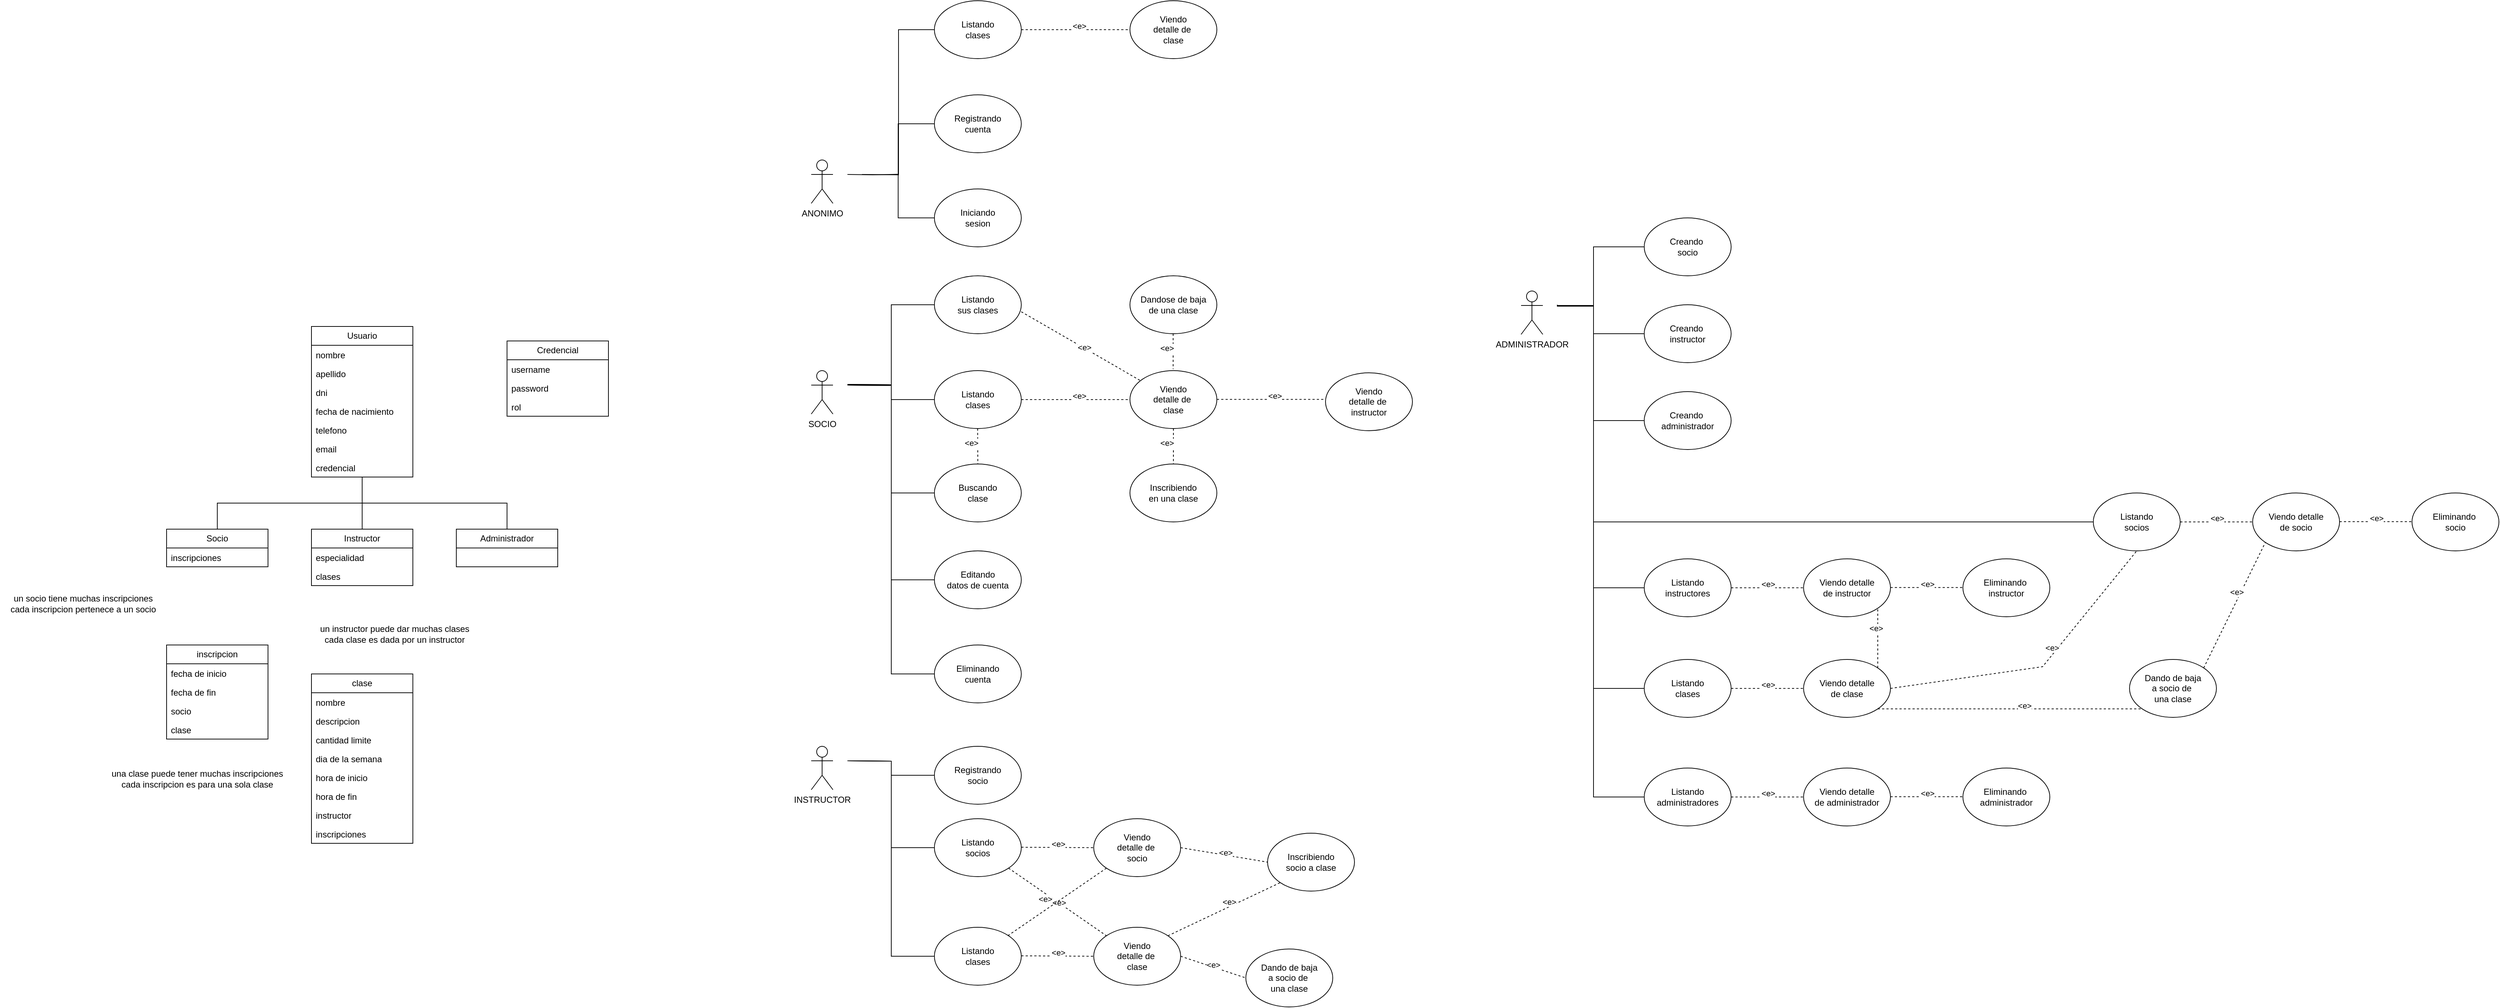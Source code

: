 <mxfile version="26.2.2">
  <diagram name="Página-1" id="AsFeyqHClAEZPl0sTSIK">
    <mxGraphModel dx="2996" dy="2329" grid="1" gridSize="10" guides="1" tooltips="1" connect="1" arrows="1" fold="1" page="0" pageScale="1" pageWidth="827" pageHeight="1169" math="0" shadow="0">
      <root>
        <mxCell id="0" />
        <mxCell id="1" parent="0" />
        <mxCell id="Iq8AYZwvZzEjAWdlB7eO-6" style="edgeStyle=orthogonalEdgeStyle;rounded=0;orthogonalLoop=1;jettySize=auto;html=1;exitX=0.5;exitY=0;exitDx=0;exitDy=0;endArrow=none;startFill=0;" parent="1" source="0TJl0i_t7W_3QKv92mK8-1" target="0TJl0i_t7W_3QKv92mK8-47" edge="1">
          <mxGeometry relative="1" as="geometry" />
        </mxCell>
        <mxCell id="0TJl0i_t7W_3QKv92mK8-1" value="Socio" style="swimlane;fontStyle=0;childLayout=stackLayout;horizontal=1;startSize=26;fillColor=none;horizontalStack=0;resizeParent=1;resizeParentMax=0;resizeLast=0;collapsible=1;marginBottom=0;whiteSpace=wrap;html=1;" parent="1" vertex="1">
          <mxGeometry y="200" width="140" height="52" as="geometry" />
        </mxCell>
        <mxCell id="0TJl0i_t7W_3QKv92mK8-12" value="inscripciones" style="text;strokeColor=none;fillColor=none;align=left;verticalAlign=top;spacingLeft=4;spacingRight=4;overflow=hidden;rotatable=0;points=[[0,0.5],[1,0.5]];portConstraint=eastwest;whiteSpace=wrap;html=1;" parent="0TJl0i_t7W_3QKv92mK8-1" vertex="1">
          <mxGeometry y="26" width="140" height="26" as="geometry" />
        </mxCell>
        <mxCell id="0TJl0i_t7W_3QKv92mK8-13" value="Instructor" style="swimlane;fontStyle=0;childLayout=stackLayout;horizontal=1;startSize=26;fillColor=none;horizontalStack=0;resizeParent=1;resizeParentMax=0;resizeLast=0;collapsible=1;marginBottom=0;whiteSpace=wrap;html=1;" parent="1" vertex="1">
          <mxGeometry x="200" y="200" width="140" height="78" as="geometry" />
        </mxCell>
        <mxCell id="0TJl0i_t7W_3QKv92mK8-20" value="especialidad" style="text;strokeColor=none;fillColor=none;align=left;verticalAlign=top;spacingLeft=4;spacingRight=4;overflow=hidden;rotatable=0;points=[[0,0.5],[1,0.5]];portConstraint=eastwest;whiteSpace=wrap;html=1;" parent="0TJl0i_t7W_3QKv92mK8-13" vertex="1">
          <mxGeometry y="26" width="140" height="26" as="geometry" />
        </mxCell>
        <mxCell id="0TJl0i_t7W_3QKv92mK8-19" value="clases" style="text;strokeColor=none;fillColor=none;align=left;verticalAlign=top;spacingLeft=4;spacingRight=4;overflow=hidden;rotatable=0;points=[[0,0.5],[1,0.5]];portConstraint=eastwest;whiteSpace=wrap;html=1;" parent="0TJl0i_t7W_3QKv92mK8-13" vertex="1">
          <mxGeometry y="52" width="140" height="26" as="geometry" />
        </mxCell>
        <mxCell id="Iq8AYZwvZzEjAWdlB7eO-8" style="edgeStyle=orthogonalEdgeStyle;rounded=0;orthogonalLoop=1;jettySize=auto;html=1;exitX=0.5;exitY=0;exitDx=0;exitDy=0;entryX=0.5;entryY=1;entryDx=0;entryDy=0;endArrow=none;startFill=0;" parent="1" source="0TJl0i_t7W_3QKv92mK8-21" target="0TJl0i_t7W_3QKv92mK8-47" edge="1">
          <mxGeometry relative="1" as="geometry">
            <mxPoint x="270" y="140" as="targetPoint" />
          </mxGeometry>
        </mxCell>
        <mxCell id="0TJl0i_t7W_3QKv92mK8-21" value="Administrador" style="swimlane;fontStyle=0;childLayout=stackLayout;horizontal=1;startSize=26;fillColor=none;horizontalStack=0;resizeParent=1;resizeParentMax=0;resizeLast=0;collapsible=1;marginBottom=0;whiteSpace=wrap;html=1;" parent="1" vertex="1">
          <mxGeometry x="400" y="200" width="140" height="52" as="geometry" />
        </mxCell>
        <mxCell id="0TJl0i_t7W_3QKv92mK8-36" value="Credencial" style="swimlane;fontStyle=0;childLayout=stackLayout;horizontal=1;startSize=26;fillColor=none;horizontalStack=0;resizeParent=1;resizeParentMax=0;resizeLast=0;collapsible=1;marginBottom=0;whiteSpace=wrap;html=1;" parent="1" vertex="1">
          <mxGeometry x="470" y="-60" width="140" height="104" as="geometry" />
        </mxCell>
        <mxCell id="0TJl0i_t7W_3QKv92mK8-37" value="username" style="text;strokeColor=none;fillColor=none;align=left;verticalAlign=top;spacingLeft=4;spacingRight=4;overflow=hidden;rotatable=0;points=[[0,0.5],[1,0.5]];portConstraint=eastwest;whiteSpace=wrap;html=1;" parent="0TJl0i_t7W_3QKv92mK8-36" vertex="1">
          <mxGeometry y="26" width="140" height="26" as="geometry" />
        </mxCell>
        <mxCell id="0TJl0i_t7W_3QKv92mK8-38" value="password" style="text;strokeColor=none;fillColor=none;align=left;verticalAlign=top;spacingLeft=4;spacingRight=4;overflow=hidden;rotatable=0;points=[[0,0.5],[1,0.5]];portConstraint=eastwest;whiteSpace=wrap;html=1;" parent="0TJl0i_t7W_3QKv92mK8-36" vertex="1">
          <mxGeometry y="52" width="140" height="26" as="geometry" />
        </mxCell>
        <mxCell id="0TJl0i_t7W_3QKv92mK8-39" value="rol" style="text;strokeColor=none;fillColor=none;align=left;verticalAlign=top;spacingLeft=4;spacingRight=4;overflow=hidden;rotatable=0;points=[[0,0.5],[1,0.5]];portConstraint=eastwest;whiteSpace=wrap;html=1;" parent="0TJl0i_t7W_3QKv92mK8-36" vertex="1">
          <mxGeometry y="78" width="140" height="26" as="geometry" />
        </mxCell>
        <mxCell id="0TJl0i_t7W_3QKv92mK8-47" value="Usuario" style="swimlane;fontStyle=0;childLayout=stackLayout;horizontal=1;startSize=26;fillColor=none;horizontalStack=0;resizeParent=1;resizeParentMax=0;resizeLast=0;collapsible=1;marginBottom=0;whiteSpace=wrap;html=1;" parent="1" vertex="1">
          <mxGeometry x="200" y="-80" width="140" height="208" as="geometry" />
        </mxCell>
        <mxCell id="0TJl0i_t7W_3QKv92mK8-48" value="nombre" style="text;strokeColor=none;fillColor=none;align=left;verticalAlign=top;spacingLeft=4;spacingRight=4;overflow=hidden;rotatable=0;points=[[0,0.5],[1,0.5]];portConstraint=eastwest;whiteSpace=wrap;html=1;" parent="0TJl0i_t7W_3QKv92mK8-47" vertex="1">
          <mxGeometry y="26" width="140" height="26" as="geometry" />
        </mxCell>
        <mxCell id="0TJl0i_t7W_3QKv92mK8-49" value="apellido" style="text;strokeColor=none;fillColor=none;align=left;verticalAlign=top;spacingLeft=4;spacingRight=4;overflow=hidden;rotatable=0;points=[[0,0.5],[1,0.5]];portConstraint=eastwest;whiteSpace=wrap;html=1;" parent="0TJl0i_t7W_3QKv92mK8-47" vertex="1">
          <mxGeometry y="52" width="140" height="26" as="geometry" />
        </mxCell>
        <mxCell id="0TJl0i_t7W_3QKv92mK8-50" value="dni" style="text;strokeColor=none;fillColor=none;align=left;verticalAlign=top;spacingLeft=4;spacingRight=4;overflow=hidden;rotatable=0;points=[[0,0.5],[1,0.5]];portConstraint=eastwest;whiteSpace=wrap;html=1;" parent="0TJl0i_t7W_3QKv92mK8-47" vertex="1">
          <mxGeometry y="78" width="140" height="26" as="geometry" />
        </mxCell>
        <mxCell id="Iq8AYZwvZzEjAWdlB7eO-1" value="fecha de nacimiento" style="text;strokeColor=none;fillColor=none;align=left;verticalAlign=top;spacingLeft=4;spacingRight=4;overflow=hidden;rotatable=0;points=[[0,0.5],[1,0.5]];portConstraint=eastwest;whiteSpace=wrap;html=1;" parent="0TJl0i_t7W_3QKv92mK8-47" vertex="1">
          <mxGeometry y="104" width="140" height="26" as="geometry" />
        </mxCell>
        <mxCell id="Iq8AYZwvZzEjAWdlB7eO-2" value="telefono" style="text;strokeColor=none;fillColor=none;align=left;verticalAlign=top;spacingLeft=4;spacingRight=4;overflow=hidden;rotatable=0;points=[[0,0.5],[1,0.5]];portConstraint=eastwest;whiteSpace=wrap;html=1;" parent="0TJl0i_t7W_3QKv92mK8-47" vertex="1">
          <mxGeometry y="130" width="140" height="26" as="geometry" />
        </mxCell>
        <mxCell id="Iq8AYZwvZzEjAWdlB7eO-3" value="email" style="text;strokeColor=none;fillColor=none;align=left;verticalAlign=top;spacingLeft=4;spacingRight=4;overflow=hidden;rotatable=0;points=[[0,0.5],[1,0.5]];portConstraint=eastwest;whiteSpace=wrap;html=1;" parent="0TJl0i_t7W_3QKv92mK8-47" vertex="1">
          <mxGeometry y="156" width="140" height="26" as="geometry" />
        </mxCell>
        <mxCell id="Iq8AYZwvZzEjAWdlB7eO-4" value="credencial" style="text;strokeColor=none;fillColor=none;align=left;verticalAlign=top;spacingLeft=4;spacingRight=4;overflow=hidden;rotatable=0;points=[[0,0.5],[1,0.5]];portConstraint=eastwest;whiteSpace=wrap;html=1;" parent="0TJl0i_t7W_3QKv92mK8-47" vertex="1">
          <mxGeometry y="182" width="140" height="26" as="geometry" />
        </mxCell>
        <mxCell id="0TJl0i_t7W_3QKv92mK8-51" value="clase" style="swimlane;fontStyle=0;childLayout=stackLayout;horizontal=1;startSize=26;fillColor=none;horizontalStack=0;resizeParent=1;resizeParentMax=0;resizeLast=0;collapsible=1;marginBottom=0;whiteSpace=wrap;html=1;" parent="1" vertex="1">
          <mxGeometry x="200" y="400" width="140" height="234" as="geometry" />
        </mxCell>
        <mxCell id="0TJl0i_t7W_3QKv92mK8-52" value="nombre" style="text;strokeColor=none;fillColor=none;align=left;verticalAlign=top;spacingLeft=4;spacingRight=4;overflow=hidden;rotatable=0;points=[[0,0.5],[1,0.5]];portConstraint=eastwest;whiteSpace=wrap;html=1;" parent="0TJl0i_t7W_3QKv92mK8-51" vertex="1">
          <mxGeometry y="26" width="140" height="26" as="geometry" />
        </mxCell>
        <mxCell id="0TJl0i_t7W_3QKv92mK8-53" value="descripcion" style="text;strokeColor=none;fillColor=none;align=left;verticalAlign=top;spacingLeft=4;spacingRight=4;overflow=hidden;rotatable=0;points=[[0,0.5],[1,0.5]];portConstraint=eastwest;whiteSpace=wrap;html=1;" parent="0TJl0i_t7W_3QKv92mK8-51" vertex="1">
          <mxGeometry y="52" width="140" height="26" as="geometry" />
        </mxCell>
        <mxCell id="Iq8AYZwvZzEjAWdlB7eO-13" value="cantidad limite" style="text;strokeColor=none;fillColor=none;align=left;verticalAlign=top;spacingLeft=4;spacingRight=4;overflow=hidden;rotatable=0;points=[[0,0.5],[1,0.5]];portConstraint=eastwest;whiteSpace=wrap;html=1;" parent="0TJl0i_t7W_3QKv92mK8-51" vertex="1">
          <mxGeometry y="78" width="140" height="26" as="geometry" />
        </mxCell>
        <mxCell id="0TJl0i_t7W_3QKv92mK8-54" value="dia de la semana" style="text;strokeColor=none;fillColor=none;align=left;verticalAlign=top;spacingLeft=4;spacingRight=4;overflow=hidden;rotatable=0;points=[[0,0.5],[1,0.5]];portConstraint=eastwest;whiteSpace=wrap;html=1;" parent="0TJl0i_t7W_3QKv92mK8-51" vertex="1">
          <mxGeometry y="104" width="140" height="26" as="geometry" />
        </mxCell>
        <mxCell id="0TJl0i_t7W_3QKv92mK8-59" value="hora de inicio" style="text;strokeColor=none;fillColor=none;align=left;verticalAlign=top;spacingLeft=4;spacingRight=4;overflow=hidden;rotatable=0;points=[[0,0.5],[1,0.5]];portConstraint=eastwest;whiteSpace=wrap;html=1;" parent="0TJl0i_t7W_3QKv92mK8-51" vertex="1">
          <mxGeometry y="130" width="140" height="26" as="geometry" />
        </mxCell>
        <mxCell id="0TJl0i_t7W_3QKv92mK8-60" value="hora de fin" style="text;strokeColor=none;fillColor=none;align=left;verticalAlign=top;spacingLeft=4;spacingRight=4;overflow=hidden;rotatable=0;points=[[0,0.5],[1,0.5]];portConstraint=eastwest;whiteSpace=wrap;html=1;" parent="0TJl0i_t7W_3QKv92mK8-51" vertex="1">
          <mxGeometry y="156" width="140" height="26" as="geometry" />
        </mxCell>
        <mxCell id="0TJl0i_t7W_3QKv92mK8-61" value="instructor" style="text;strokeColor=none;fillColor=none;align=left;verticalAlign=top;spacingLeft=4;spacingRight=4;overflow=hidden;rotatable=0;points=[[0,0.5],[1,0.5]];portConstraint=eastwest;whiteSpace=wrap;html=1;" parent="0TJl0i_t7W_3QKv92mK8-51" vertex="1">
          <mxGeometry y="182" width="140" height="26" as="geometry" />
        </mxCell>
        <mxCell id="0TJl0i_t7W_3QKv92mK8-62" value="inscripciones" style="text;strokeColor=none;fillColor=none;align=left;verticalAlign=top;spacingLeft=4;spacingRight=4;overflow=hidden;rotatable=0;points=[[0,0.5],[1,0.5]];portConstraint=eastwest;whiteSpace=wrap;html=1;" parent="0TJl0i_t7W_3QKv92mK8-51" vertex="1">
          <mxGeometry y="208" width="140" height="26" as="geometry" />
        </mxCell>
        <mxCell id="0TJl0i_t7W_3QKv92mK8-55" value="inscripcion" style="swimlane;fontStyle=0;childLayout=stackLayout;horizontal=1;startSize=26;fillColor=none;horizontalStack=0;resizeParent=1;resizeParentMax=0;resizeLast=0;collapsible=1;marginBottom=0;whiteSpace=wrap;html=1;" parent="1" vertex="1">
          <mxGeometry y="360" width="140" height="130" as="geometry" />
        </mxCell>
        <mxCell id="0TJl0i_t7W_3QKv92mK8-56" value="fecha de inicio" style="text;strokeColor=none;fillColor=none;align=left;verticalAlign=top;spacingLeft=4;spacingRight=4;overflow=hidden;rotatable=0;points=[[0,0.5],[1,0.5]];portConstraint=eastwest;whiteSpace=wrap;html=1;" parent="0TJl0i_t7W_3QKv92mK8-55" vertex="1">
          <mxGeometry y="26" width="140" height="26" as="geometry" />
        </mxCell>
        <mxCell id="0TJl0i_t7W_3QKv92mK8-63" value="fecha de fin" style="text;strokeColor=none;fillColor=none;align=left;verticalAlign=top;spacingLeft=4;spacingRight=4;overflow=hidden;rotatable=0;points=[[0,0.5],[1,0.5]];portConstraint=eastwest;whiteSpace=wrap;html=1;" parent="0TJl0i_t7W_3QKv92mK8-55" vertex="1">
          <mxGeometry y="52" width="140" height="26" as="geometry" />
        </mxCell>
        <mxCell id="0TJl0i_t7W_3QKv92mK8-57" value="socio" style="text;strokeColor=none;fillColor=none;align=left;verticalAlign=top;spacingLeft=4;spacingRight=4;overflow=hidden;rotatable=0;points=[[0,0.5],[1,0.5]];portConstraint=eastwest;whiteSpace=wrap;html=1;" parent="0TJl0i_t7W_3QKv92mK8-55" vertex="1">
          <mxGeometry y="78" width="140" height="26" as="geometry" />
        </mxCell>
        <mxCell id="0TJl0i_t7W_3QKv92mK8-58" value="clase" style="text;strokeColor=none;fillColor=none;align=left;verticalAlign=top;spacingLeft=4;spacingRight=4;overflow=hidden;rotatable=0;points=[[0,0.5],[1,0.5]];portConstraint=eastwest;whiteSpace=wrap;html=1;" parent="0TJl0i_t7W_3QKv92mK8-55" vertex="1">
          <mxGeometry y="104" width="140" height="26" as="geometry" />
        </mxCell>
        <mxCell id="0TJl0i_t7W_3QKv92mK8-65" value="una clase puede tener muchas inscripciones&lt;div&gt;cada inscripcion es para una sola clase&lt;/div&gt;" style="text;html=1;align=center;verticalAlign=middle;whiteSpace=wrap;rounded=0;perimeterSpacing=0;" parent="1" vertex="1">
          <mxGeometry x="-80" y="520" width="245" height="50" as="geometry" />
        </mxCell>
        <mxCell id="0TJl0i_t7W_3QKv92mK8-66" value="un socio tiene muchas inscripciones&lt;div&gt;cada inscripcion pertenece a un socio&lt;/div&gt;" style="text;html=1;align=center;verticalAlign=middle;whiteSpace=wrap;rounded=0;" parent="1" vertex="1">
          <mxGeometry x="-230" y="278" width="230" height="50" as="geometry" />
        </mxCell>
        <mxCell id="0TJl0i_t7W_3QKv92mK8-67" value="un instructor puede dar muchas clases&lt;div&gt;cada clase es dada por un instructor&lt;/div&gt;" style="text;html=1;align=center;verticalAlign=middle;whiteSpace=wrap;rounded=0;" parent="1" vertex="1">
          <mxGeometry x="200" y="320" width="230" height="50" as="geometry" />
        </mxCell>
        <mxCell id="Iq8AYZwvZzEjAWdlB7eO-7" style="edgeStyle=orthogonalEdgeStyle;rounded=0;orthogonalLoop=1;jettySize=auto;html=1;exitX=0.5;exitY=0;exitDx=0;exitDy=0;endArrow=none;startFill=0;" parent="1" source="0TJl0i_t7W_3QKv92mK8-13" edge="1">
          <mxGeometry relative="1" as="geometry">
            <mxPoint x="270" y="130" as="targetPoint" />
          </mxGeometry>
        </mxCell>
        <mxCell id="KOnt1ZvHI99cW2ofQKHx-16" style="edgeStyle=orthogonalEdgeStyle;rounded=0;orthogonalLoop=1;jettySize=auto;html=1;entryX=0;entryY=0.5;entryDx=0;entryDy=0;endArrow=none;startFill=0;" parent="1" target="KOnt1ZvHI99cW2ofQKHx-12" edge="1">
          <mxGeometry relative="1" as="geometry">
            <mxPoint x="940" as="sourcePoint" />
          </mxGeometry>
        </mxCell>
        <mxCell id="KOnt1ZvHI99cW2ofQKHx-23" style="edgeStyle=orthogonalEdgeStyle;rounded=0;orthogonalLoop=1;jettySize=auto;html=1;entryX=0;entryY=0.5;entryDx=0;entryDy=0;endArrow=none;startFill=0;" parent="1" target="KOnt1ZvHI99cW2ofQKHx-20" edge="1">
          <mxGeometry relative="1" as="geometry">
            <mxPoint x="940" y="1" as="sourcePoint" />
          </mxGeometry>
        </mxCell>
        <mxCell id="KOnt1ZvHI99cW2ofQKHx-35" style="edgeStyle=orthogonalEdgeStyle;rounded=0;orthogonalLoop=1;jettySize=auto;html=1;entryX=0;entryY=0.5;entryDx=0;entryDy=0;endArrow=none;startFill=0;" parent="1" target="KOnt1ZvHI99cW2ofQKHx-34" edge="1">
          <mxGeometry relative="1" as="geometry">
            <mxPoint x="940" as="sourcePoint" />
          </mxGeometry>
        </mxCell>
        <mxCell id="KOnt1ZvHI99cW2ofQKHx-42" style="edgeStyle=orthogonalEdgeStyle;rounded=0;orthogonalLoop=1;jettySize=auto;html=1;entryX=0;entryY=0.5;entryDx=0;entryDy=0;endArrow=none;startFill=0;" parent="1" target="KOnt1ZvHI99cW2ofQKHx-41" edge="1">
          <mxGeometry relative="1" as="geometry">
            <mxPoint x="940" y="1" as="sourcePoint" />
          </mxGeometry>
        </mxCell>
        <mxCell id="KOnt1ZvHI99cW2ofQKHx-44" style="edgeStyle=orthogonalEdgeStyle;rounded=0;orthogonalLoop=1;jettySize=auto;html=1;entryX=0;entryY=0.5;entryDx=0;entryDy=0;endArrow=none;startFill=0;" parent="1" target="KOnt1ZvHI99cW2ofQKHx-43" edge="1">
          <mxGeometry relative="1" as="geometry">
            <mxPoint x="940" y="1" as="sourcePoint" />
          </mxGeometry>
        </mxCell>
        <mxCell id="KOnt1ZvHI99cW2ofQKHx-1" value="SOCIO" style="shape=umlActor;verticalLabelPosition=bottom;verticalAlign=top;html=1;outlineConnect=0;" parent="1" vertex="1">
          <mxGeometry x="890" y="-19" width="30" height="60" as="geometry" />
        </mxCell>
        <mxCell id="KOnt1ZvHI99cW2ofQKHx-31" style="edgeStyle=orthogonalEdgeStyle;rounded=0;orthogonalLoop=1;jettySize=auto;html=1;entryX=0;entryY=0.5;entryDx=0;entryDy=0;endArrow=none;startFill=0;" parent="1" target="KOnt1ZvHI99cW2ofQKHx-30" edge="1">
          <mxGeometry relative="1" as="geometry">
            <mxPoint x="940" y="520" as="sourcePoint" />
          </mxGeometry>
        </mxCell>
        <mxCell id="KOnt1ZvHI99cW2ofQKHx-33" style="edgeStyle=orthogonalEdgeStyle;rounded=0;orthogonalLoop=1;jettySize=auto;html=1;entryX=0;entryY=0.5;entryDx=0;entryDy=0;endArrow=none;startFill=0;" parent="1" target="KOnt1ZvHI99cW2ofQKHx-32" edge="1">
          <mxGeometry relative="1" as="geometry">
            <mxPoint x="940" y="520" as="sourcePoint" />
          </mxGeometry>
        </mxCell>
        <mxCell id="KOnt1ZvHI99cW2ofQKHx-57" style="edgeStyle=orthogonalEdgeStyle;rounded=0;orthogonalLoop=1;jettySize=auto;html=1;entryX=0;entryY=0.5;entryDx=0;entryDy=0;endArrow=none;startFill=0;" parent="1" target="KOnt1ZvHI99cW2ofQKHx-50" edge="1">
          <mxGeometry relative="1" as="geometry">
            <mxPoint x="940" y="520" as="sourcePoint" />
          </mxGeometry>
        </mxCell>
        <mxCell id="KOnt1ZvHI99cW2ofQKHx-3" value="INSTRUCTOR" style="shape=umlActor;verticalLabelPosition=bottom;verticalAlign=top;html=1;outlineConnect=0;" parent="1" vertex="1">
          <mxGeometry x="890" y="500" width="30" height="60" as="geometry" />
        </mxCell>
        <mxCell id="KOnt1ZvHI99cW2ofQKHx-10" style="edgeStyle=orthogonalEdgeStyle;rounded=0;orthogonalLoop=1;jettySize=auto;html=1;exitX=0;exitY=0.5;exitDx=0;exitDy=0;entryX=0;entryY=0.5;entryDx=0;entryDy=0;endArrow=none;startFill=0;" parent="1" source="KOnt1ZvHI99cW2ofQKHx-8" target="KOnt1ZvHI99cW2ofQKHx-7" edge="1">
          <mxGeometry relative="1" as="geometry">
            <Array as="points">
              <mxPoint x="1010" y="-230" />
              <mxPoint x="1010" y="-360" />
            </Array>
          </mxGeometry>
        </mxCell>
        <mxCell id="KOnt1ZvHI99cW2ofQKHx-11" style="edgeStyle=orthogonalEdgeStyle;rounded=0;orthogonalLoop=1;jettySize=auto;html=1;endArrow=none;startFill=0;" parent="1" edge="1">
          <mxGeometry relative="1" as="geometry">
            <mxPoint x="1010" y="-290.235" as="targetPoint" />
            <mxPoint x="940" y="-290" as="sourcePoint" />
          </mxGeometry>
        </mxCell>
        <mxCell id="YvT668Nla5zmVlRXGzy5-5" style="edgeStyle=orthogonalEdgeStyle;rounded=0;orthogonalLoop=1;jettySize=auto;html=1;entryX=0;entryY=0.5;entryDx=0;entryDy=0;endArrow=none;startFill=0;" edge="1" parent="1" target="YvT668Nla5zmVlRXGzy5-1">
          <mxGeometry relative="1" as="geometry">
            <mxPoint x="960" y="-290" as="sourcePoint" />
          </mxGeometry>
        </mxCell>
        <mxCell id="KOnt1ZvHI99cW2ofQKHx-6" value="ANONIMO" style="shape=umlActor;verticalLabelPosition=bottom;verticalAlign=top;html=1;outlineConnect=0;" parent="1" vertex="1">
          <mxGeometry x="890" y="-310" width="30" height="60" as="geometry" />
        </mxCell>
        <mxCell id="KOnt1ZvHI99cW2ofQKHx-7" value="Registrando&lt;div&gt;cuenta&lt;/div&gt;" style="ellipse;whiteSpace=wrap;html=1;" parent="1" vertex="1">
          <mxGeometry x="1060" y="-400" width="120" height="80" as="geometry" />
        </mxCell>
        <mxCell id="KOnt1ZvHI99cW2ofQKHx-8" value="Iniciando&lt;div&gt;sesion&lt;/div&gt;" style="ellipse;whiteSpace=wrap;html=1;" parent="1" vertex="1">
          <mxGeometry x="1060" y="-270" width="120" height="80" as="geometry" />
        </mxCell>
        <mxCell id="KOnt1ZvHI99cW2ofQKHx-12" value="Listando&lt;br&gt;clases" style="ellipse;whiteSpace=wrap;html=1;" parent="1" vertex="1">
          <mxGeometry x="1060" y="-19" width="120" height="80" as="geometry" />
        </mxCell>
        <mxCell id="KOnt1ZvHI99cW2ofQKHx-13" value="Viendo&lt;br&gt;detalle de&amp;nbsp;&lt;div&gt;clase&lt;/div&gt;" style="ellipse;whiteSpace=wrap;html=1;align=center;" parent="1" vertex="1">
          <mxGeometry x="1330" y="-19" width="120" height="80" as="geometry" />
        </mxCell>
        <mxCell id="KOnt1ZvHI99cW2ofQKHx-14" value="" style="endArrow=none;dashed=1;html=1;rounded=0;exitX=1;exitY=0.5;exitDx=0;exitDy=0;entryX=0;entryY=0.5;entryDx=0;entryDy=0;" parent="1" source="KOnt1ZvHI99cW2ofQKHx-12" target="KOnt1ZvHI99cW2ofQKHx-13" edge="1">
          <mxGeometry width="50" height="50" relative="1" as="geometry">
            <mxPoint x="1230" y="90" as="sourcePoint" />
            <mxPoint x="1280" y="40" as="targetPoint" />
          </mxGeometry>
        </mxCell>
        <mxCell id="KOnt1ZvHI99cW2ofQKHx-15" value="&amp;lt;e&amp;gt;" style="edgeLabel;html=1;align=center;verticalAlign=middle;resizable=0;points=[];" parent="KOnt1ZvHI99cW2ofQKHx-14" vertex="1" connectable="0">
          <mxGeometry x="0.139" y="-3" relative="1" as="geometry">
            <mxPoint x="-6" y="-8" as="offset" />
          </mxGeometry>
        </mxCell>
        <mxCell id="KOnt1ZvHI99cW2ofQKHx-17" value="Viendo&lt;br&gt;detalle de&amp;nbsp;&lt;div&gt;instructor&lt;/div&gt;" style="ellipse;whiteSpace=wrap;html=1;align=center;" parent="1" vertex="1">
          <mxGeometry x="1600" y="-16" width="120" height="80" as="geometry" />
        </mxCell>
        <mxCell id="KOnt1ZvHI99cW2ofQKHx-18" value="" style="endArrow=none;dashed=1;html=1;rounded=0;exitX=1;exitY=0.5;exitDx=0;exitDy=0;entryX=0;entryY=0.5;entryDx=0;entryDy=0;" parent="1" edge="1">
          <mxGeometry width="50" height="50" relative="1" as="geometry">
            <mxPoint x="1450" y="20.71" as="sourcePoint" />
            <mxPoint x="1600" y="20.71" as="targetPoint" />
          </mxGeometry>
        </mxCell>
        <mxCell id="KOnt1ZvHI99cW2ofQKHx-19" value="&amp;lt;e&amp;gt;" style="edgeLabel;html=1;align=center;verticalAlign=middle;resizable=0;points=[];" parent="KOnt1ZvHI99cW2ofQKHx-18" vertex="1" connectable="0">
          <mxGeometry x="0.139" y="-3" relative="1" as="geometry">
            <mxPoint x="-6" y="-8" as="offset" />
          </mxGeometry>
        </mxCell>
        <mxCell id="KOnt1ZvHI99cW2ofQKHx-20" value="Buscando&lt;div&gt;clase&lt;/div&gt;" style="ellipse;whiteSpace=wrap;html=1;" parent="1" vertex="1">
          <mxGeometry x="1060" y="110" width="120" height="80" as="geometry" />
        </mxCell>
        <mxCell id="KOnt1ZvHI99cW2ofQKHx-24" value="Inscribiendo&lt;div&gt;en una clase&lt;/div&gt;" style="ellipse;whiteSpace=wrap;html=1;align=center;" parent="1" vertex="1">
          <mxGeometry x="1330" y="110" width="120" height="80" as="geometry" />
        </mxCell>
        <mxCell id="KOnt1ZvHI99cW2ofQKHx-26" value="" style="endArrow=none;dashed=1;html=1;rounded=0;exitX=0.5;exitY=1;exitDx=0;exitDy=0;entryX=0.5;entryY=0;entryDx=0;entryDy=0;" parent="1" source="KOnt1ZvHI99cW2ofQKHx-13" target="KOnt1ZvHI99cW2ofQKHx-24" edge="1">
          <mxGeometry width="50" height="50" relative="1" as="geometry">
            <mxPoint x="1420" y="90" as="sourcePoint" />
            <mxPoint x="1570" y="90" as="targetPoint" />
          </mxGeometry>
        </mxCell>
        <mxCell id="KOnt1ZvHI99cW2ofQKHx-27" value="&amp;lt;e&amp;gt;" style="edgeLabel;html=1;align=center;verticalAlign=middle;resizable=0;points=[];" parent="KOnt1ZvHI99cW2ofQKHx-26" vertex="1" connectable="0">
          <mxGeometry x="0.139" y="-3" relative="1" as="geometry">
            <mxPoint x="-6" y="-8" as="offset" />
          </mxGeometry>
        </mxCell>
        <mxCell id="KOnt1ZvHI99cW2ofQKHx-28" value="" style="endArrow=none;dashed=1;html=1;rounded=0;exitX=0.5;exitY=1;exitDx=0;exitDy=0;entryX=0.5;entryY=0;entryDx=0;entryDy=0;" parent="1" target="KOnt1ZvHI99cW2ofQKHx-20" edge="1">
          <mxGeometry width="50" height="50" relative="1" as="geometry">
            <mxPoint x="1119.71" y="61" as="sourcePoint" />
            <mxPoint x="1120" y="100" as="targetPoint" />
          </mxGeometry>
        </mxCell>
        <mxCell id="KOnt1ZvHI99cW2ofQKHx-29" value="&amp;lt;e&amp;gt;" style="edgeLabel;html=1;align=center;verticalAlign=middle;resizable=0;points=[];" parent="KOnt1ZvHI99cW2ofQKHx-28" vertex="1" connectable="0">
          <mxGeometry x="0.139" y="-3" relative="1" as="geometry">
            <mxPoint x="-6" y="-8" as="offset" />
          </mxGeometry>
        </mxCell>
        <mxCell id="KOnt1ZvHI99cW2ofQKHx-30" value="Registrando&lt;div&gt;socio&lt;/div&gt;" style="ellipse;whiteSpace=wrap;html=1;" parent="1" vertex="1">
          <mxGeometry x="1060" y="500" width="120" height="80" as="geometry" />
        </mxCell>
        <mxCell id="KOnt1ZvHI99cW2ofQKHx-32" value="Listando&lt;br&gt;socios" style="ellipse;whiteSpace=wrap;html=1;" parent="1" vertex="1">
          <mxGeometry x="1060" y="600" width="120" height="80" as="geometry" />
        </mxCell>
        <mxCell id="KOnt1ZvHI99cW2ofQKHx-34" value="Listando&lt;br&gt;sus clases" style="ellipse;whiteSpace=wrap;html=1;" parent="1" vertex="1">
          <mxGeometry x="1060" y="-150" width="120" height="80" as="geometry" />
        </mxCell>
        <mxCell id="KOnt1ZvHI99cW2ofQKHx-36" value="" style="endArrow=none;dashed=1;html=1;rounded=0;exitX=1;exitY=0.5;exitDx=0;exitDy=0;" parent="1" target="KOnt1ZvHI99cW2ofQKHx-13" edge="1">
          <mxGeometry width="50" height="50" relative="1" as="geometry">
            <mxPoint x="1180" y="-100.36" as="sourcePoint" />
            <mxPoint x="1330" y="-100.36" as="targetPoint" />
          </mxGeometry>
        </mxCell>
        <mxCell id="KOnt1ZvHI99cW2ofQKHx-37" value="&amp;lt;e&amp;gt;" style="edgeLabel;html=1;align=center;verticalAlign=middle;resizable=0;points=[];" parent="KOnt1ZvHI99cW2ofQKHx-36" vertex="1" connectable="0">
          <mxGeometry x="0.139" y="-3" relative="1" as="geometry">
            <mxPoint x="-6" y="-8" as="offset" />
          </mxGeometry>
        </mxCell>
        <mxCell id="KOnt1ZvHI99cW2ofQKHx-38" value="Dandose de baja&lt;div&gt;de una clase&lt;/div&gt;" style="ellipse;whiteSpace=wrap;html=1;align=center;" parent="1" vertex="1">
          <mxGeometry x="1330" y="-150" width="120" height="80" as="geometry" />
        </mxCell>
        <mxCell id="KOnt1ZvHI99cW2ofQKHx-39" value="" style="endArrow=none;dashed=1;html=1;rounded=0;exitX=0.5;exitY=1;exitDx=0;exitDy=0;entryX=0.5;entryY=0;entryDx=0;entryDy=0;" parent="1" edge="1">
          <mxGeometry width="50" height="50" relative="1" as="geometry">
            <mxPoint x="1389.64" y="-70" as="sourcePoint" />
            <mxPoint x="1389.64" y="-21" as="targetPoint" />
          </mxGeometry>
        </mxCell>
        <mxCell id="KOnt1ZvHI99cW2ofQKHx-40" value="&amp;lt;e&amp;gt;" style="edgeLabel;html=1;align=center;verticalAlign=middle;resizable=0;points=[];" parent="KOnt1ZvHI99cW2ofQKHx-39" vertex="1" connectable="0">
          <mxGeometry x="0.139" y="-3" relative="1" as="geometry">
            <mxPoint x="-6" y="-8" as="offset" />
          </mxGeometry>
        </mxCell>
        <mxCell id="KOnt1ZvHI99cW2ofQKHx-41" value="Editando&lt;div&gt;datos de cuenta&lt;/div&gt;" style="ellipse;whiteSpace=wrap;html=1;" parent="1" vertex="1">
          <mxGeometry x="1060" y="230" width="120" height="80" as="geometry" />
        </mxCell>
        <mxCell id="KOnt1ZvHI99cW2ofQKHx-43" value="Eliminando&lt;div&gt;cuenta&lt;/div&gt;" style="ellipse;whiteSpace=wrap;html=1;" parent="1" vertex="1">
          <mxGeometry x="1060" y="360" width="120" height="80" as="geometry" />
        </mxCell>
        <mxCell id="KOnt1ZvHI99cW2ofQKHx-47" value="Viendo&lt;br&gt;detalle de&amp;nbsp;&lt;div&gt;socio&lt;/div&gt;" style="ellipse;whiteSpace=wrap;html=1;align=center;" parent="1" vertex="1">
          <mxGeometry x="1280" y="600" width="120" height="80" as="geometry" />
        </mxCell>
        <mxCell id="KOnt1ZvHI99cW2ofQKHx-48" value="" style="endArrow=none;dashed=1;html=1;rounded=0;exitX=1;exitY=0.5;exitDx=0;exitDy=0;" parent="1" edge="1">
          <mxGeometry width="50" height="50" relative="1" as="geometry">
            <mxPoint x="1180" y="639.41" as="sourcePoint" />
            <mxPoint x="1280" y="640" as="targetPoint" />
          </mxGeometry>
        </mxCell>
        <mxCell id="KOnt1ZvHI99cW2ofQKHx-49" value="&amp;lt;e&amp;gt;" style="edgeLabel;html=1;align=center;verticalAlign=middle;resizable=0;points=[];" parent="KOnt1ZvHI99cW2ofQKHx-48" vertex="1" connectable="0">
          <mxGeometry x="0.139" y="-3" relative="1" as="geometry">
            <mxPoint x="-6" y="-8" as="offset" />
          </mxGeometry>
        </mxCell>
        <mxCell id="KOnt1ZvHI99cW2ofQKHx-50" value="Listando&lt;br&gt;clases" style="ellipse;whiteSpace=wrap;html=1;" parent="1" vertex="1">
          <mxGeometry x="1060" y="750" width="120" height="80" as="geometry" />
        </mxCell>
        <mxCell id="KOnt1ZvHI99cW2ofQKHx-51" value="Viendo&lt;br&gt;detalle de&amp;nbsp;&lt;div&gt;clase&lt;/div&gt;" style="ellipse;whiteSpace=wrap;html=1;align=center;" parent="1" vertex="1">
          <mxGeometry x="1280" y="750" width="120" height="80" as="geometry" />
        </mxCell>
        <mxCell id="KOnt1ZvHI99cW2ofQKHx-52" value="" style="endArrow=none;dashed=1;html=1;rounded=0;exitX=1;exitY=0.5;exitDx=0;exitDy=0;" parent="1" edge="1">
          <mxGeometry width="50" height="50" relative="1" as="geometry">
            <mxPoint x="1180" y="789.41" as="sourcePoint" />
            <mxPoint x="1280" y="790" as="targetPoint" />
          </mxGeometry>
        </mxCell>
        <mxCell id="KOnt1ZvHI99cW2ofQKHx-53" value="&amp;lt;e&amp;gt;" style="edgeLabel;html=1;align=center;verticalAlign=middle;resizable=0;points=[];" parent="KOnt1ZvHI99cW2ofQKHx-52" vertex="1" connectable="0">
          <mxGeometry x="0.139" y="-3" relative="1" as="geometry">
            <mxPoint x="-6" y="-8" as="offset" />
          </mxGeometry>
        </mxCell>
        <mxCell id="KOnt1ZvHI99cW2ofQKHx-54" value="" style="endArrow=none;dashed=1;html=1;rounded=0;exitX=1;exitY=1;exitDx=0;exitDy=0;entryX=0;entryY=0;entryDx=0;entryDy=0;" parent="1" source="KOnt1ZvHI99cW2ofQKHx-32" target="KOnt1ZvHI99cW2ofQKHx-51" edge="1">
          <mxGeometry width="50" height="50" relative="1" as="geometry">
            <mxPoint x="1180" y="710" as="sourcePoint" />
            <mxPoint x="1280" y="710.59" as="targetPoint" />
          </mxGeometry>
        </mxCell>
        <mxCell id="KOnt1ZvHI99cW2ofQKHx-55" value="&amp;lt;e&amp;gt;" style="edgeLabel;html=1;align=center;verticalAlign=middle;resizable=0;points=[];" parent="KOnt1ZvHI99cW2ofQKHx-54" vertex="1" connectable="0">
          <mxGeometry x="0.139" y="-3" relative="1" as="geometry">
            <mxPoint x="-6" y="-8" as="offset" />
          </mxGeometry>
        </mxCell>
        <mxCell id="KOnt1ZvHI99cW2ofQKHx-60" value="Inscribiendo&lt;div&gt;socio a clase&lt;/div&gt;" style="ellipse;whiteSpace=wrap;html=1;" parent="1" vertex="1">
          <mxGeometry x="1520" y="620" width="120" height="80" as="geometry" />
        </mxCell>
        <mxCell id="KOnt1ZvHI99cW2ofQKHx-61" value="" style="endArrow=none;dashed=1;html=1;rounded=0;exitX=1;exitY=0.5;exitDx=0;exitDy=0;entryX=0;entryY=0.5;entryDx=0;entryDy=0;" parent="1" source="KOnt1ZvHI99cW2ofQKHx-47" target="KOnt1ZvHI99cW2ofQKHx-60" edge="1">
          <mxGeometry width="50" height="50" relative="1" as="geometry">
            <mxPoint x="1450" y="634" as="sourcePoint" />
            <mxPoint x="1550" y="634.59" as="targetPoint" />
          </mxGeometry>
        </mxCell>
        <mxCell id="KOnt1ZvHI99cW2ofQKHx-62" value="&amp;lt;e&amp;gt;" style="edgeLabel;html=1;align=center;verticalAlign=middle;resizable=0;points=[];" parent="KOnt1ZvHI99cW2ofQKHx-61" vertex="1" connectable="0">
          <mxGeometry x="0.139" y="-3" relative="1" as="geometry">
            <mxPoint x="-6" y="-8" as="offset" />
          </mxGeometry>
        </mxCell>
        <mxCell id="KOnt1ZvHI99cW2ofQKHx-66" value="" style="endArrow=none;dashed=1;html=1;rounded=0;exitX=0;exitY=1;exitDx=0;exitDy=0;" parent="1" source="KOnt1ZvHI99cW2ofQKHx-47" target="KOnt1ZvHI99cW2ofQKHx-50" edge="1">
          <mxGeometry width="50" height="50" relative="1" as="geometry">
            <mxPoint x="1172" y="678" as="sourcePoint" />
            <mxPoint x="1308" y="772" as="targetPoint" />
          </mxGeometry>
        </mxCell>
        <mxCell id="KOnt1ZvHI99cW2ofQKHx-67" value="&amp;lt;e&amp;gt;" style="edgeLabel;html=1;align=center;verticalAlign=middle;resizable=0;points=[];" parent="KOnt1ZvHI99cW2ofQKHx-66" vertex="1" connectable="0">
          <mxGeometry x="0.139" y="-3" relative="1" as="geometry">
            <mxPoint x="-6" y="-8" as="offset" />
          </mxGeometry>
        </mxCell>
        <mxCell id="YvT668Nla5zmVlRXGzy5-13" style="edgeStyle=orthogonalEdgeStyle;rounded=0;orthogonalLoop=1;jettySize=auto;html=1;entryX=0;entryY=0.5;entryDx=0;entryDy=0;endArrow=none;startFill=0;" edge="1" parent="1" target="KOnt1ZvHI99cW2ofQKHx-115">
          <mxGeometry relative="1" as="geometry">
            <mxPoint x="1920" y="-109" as="sourcePoint" />
            <Array as="points">
              <mxPoint x="1920" y="-108" />
              <mxPoint x="1970" y="-108" />
              <mxPoint x="1970" y="-190" />
            </Array>
          </mxGeometry>
        </mxCell>
        <mxCell id="YvT668Nla5zmVlRXGzy5-14" style="edgeStyle=orthogonalEdgeStyle;rounded=0;orthogonalLoop=1;jettySize=auto;html=1;entryX=0;entryY=0.5;entryDx=0;entryDy=0;endArrow=none;startFill=0;" edge="1" parent="1" target="KOnt1ZvHI99cW2ofQKHx-119">
          <mxGeometry relative="1" as="geometry">
            <mxPoint x="1920" y="-110" as="sourcePoint" />
            <Array as="points">
              <mxPoint x="1920" y="-109" />
              <mxPoint x="1970" y="-109" />
              <mxPoint x="1970" y="-70" />
            </Array>
          </mxGeometry>
        </mxCell>
        <mxCell id="YvT668Nla5zmVlRXGzy5-15" style="edgeStyle=orthogonalEdgeStyle;rounded=0;orthogonalLoop=1;jettySize=auto;html=1;entryX=0;entryY=0.5;entryDx=0;entryDy=0;endArrow=none;startFill=0;" edge="1" parent="1" target="KOnt1ZvHI99cW2ofQKHx-120">
          <mxGeometry relative="1" as="geometry">
            <mxPoint x="1920" y="-109" as="sourcePoint" />
            <Array as="points">
              <mxPoint x="1970" y="-108" />
              <mxPoint x="1970" y="50" />
            </Array>
          </mxGeometry>
        </mxCell>
        <mxCell id="YvT668Nla5zmVlRXGzy5-16" style="edgeStyle=orthogonalEdgeStyle;rounded=0;orthogonalLoop=1;jettySize=auto;html=1;entryX=0;entryY=0.5;entryDx=0;entryDy=0;endArrow=none;startFill=0;" edge="1" parent="1" target="KOnt1ZvHI99cW2ofQKHx-99">
          <mxGeometry relative="1" as="geometry">
            <mxPoint x="1920" y="-109" as="sourcePoint" />
            <Array as="points">
              <mxPoint x="1970" y="-109" />
              <mxPoint x="1970" y="190" />
            </Array>
          </mxGeometry>
        </mxCell>
        <mxCell id="YvT668Nla5zmVlRXGzy5-38" style="edgeStyle=orthogonalEdgeStyle;rounded=0;orthogonalLoop=1;jettySize=auto;html=1;entryX=0;entryY=0.5;entryDx=0;entryDy=0;endArrow=none;startFill=0;" edge="1" parent="1" target="KOnt1ZvHI99cW2ofQKHx-108">
          <mxGeometry relative="1" as="geometry">
            <mxPoint x="1920" y="-110" as="sourcePoint" />
            <Array as="points">
              <mxPoint x="1920" y="-109" />
              <mxPoint x="1970" y="-109" />
              <mxPoint x="1970" y="281" />
            </Array>
          </mxGeometry>
        </mxCell>
        <mxCell id="YvT668Nla5zmVlRXGzy5-39" style="edgeStyle=orthogonalEdgeStyle;rounded=0;orthogonalLoop=1;jettySize=auto;html=1;entryX=0;entryY=0.5;entryDx=0;entryDy=0;endArrow=none;startFill=0;" edge="1" parent="1" target="YvT668Nla5zmVlRXGzy5-17">
          <mxGeometry relative="1" as="geometry">
            <mxPoint x="1920" y="-110" as="sourcePoint" />
            <Array as="points">
              <mxPoint x="1920" y="-109" />
              <mxPoint x="1970" y="-109" />
              <mxPoint x="1970" y="420" />
            </Array>
          </mxGeometry>
        </mxCell>
        <mxCell id="YvT668Nla5zmVlRXGzy5-40" style="edgeStyle=orthogonalEdgeStyle;rounded=0;orthogonalLoop=1;jettySize=auto;html=1;entryX=0;entryY=0.5;entryDx=0;entryDy=0;endArrow=none;startFill=0;" edge="1" parent="1" target="YvT668Nla5zmVlRXGzy5-31">
          <mxGeometry relative="1" as="geometry">
            <mxPoint x="1920" y="-110" as="sourcePoint" />
            <Array as="points">
              <mxPoint x="1920" y="-109" />
              <mxPoint x="1970" y="-109" />
              <mxPoint x="1970" y="570" />
            </Array>
          </mxGeometry>
        </mxCell>
        <mxCell id="KOnt1ZvHI99cW2ofQKHx-73" value="ADMINISTRADOR" style="shape=umlActor;verticalLabelPosition=bottom;verticalAlign=top;html=1;outlineConnect=0;" parent="1" vertex="1">
          <mxGeometry x="1870" y="-129" width="30" height="60" as="geometry" />
        </mxCell>
        <mxCell id="KOnt1ZvHI99cW2ofQKHx-99" value="Listando&lt;br&gt;socios" style="ellipse;whiteSpace=wrap;html=1;" parent="1" vertex="1">
          <mxGeometry x="2660" y="150" width="120" height="80" as="geometry" />
        </mxCell>
        <mxCell id="KOnt1ZvHI99cW2ofQKHx-102" value="Viendo detalle&lt;div&gt;de socio&lt;/div&gt;" style="ellipse;whiteSpace=wrap;html=1;" parent="1" vertex="1">
          <mxGeometry x="2880" y="150" width="120" height="80" as="geometry" />
        </mxCell>
        <mxCell id="KOnt1ZvHI99cW2ofQKHx-103" value="" style="endArrow=none;dashed=1;html=1;rounded=0;exitX=1;exitY=0.5;exitDx=0;exitDy=0;entryX=0;entryY=0.5;entryDx=0;entryDy=0;" parent="1" source="KOnt1ZvHI99cW2ofQKHx-99" target="KOnt1ZvHI99cW2ofQKHx-102" edge="1">
          <mxGeometry width="50" height="50" relative="1" as="geometry">
            <mxPoint x="2840" y="240" as="sourcePoint" />
            <mxPoint x="2840.29" y="289" as="targetPoint" />
          </mxGeometry>
        </mxCell>
        <mxCell id="KOnt1ZvHI99cW2ofQKHx-104" value="&amp;lt;e&amp;gt;" style="edgeLabel;html=1;align=center;verticalAlign=middle;resizable=0;points=[];" parent="KOnt1ZvHI99cW2ofQKHx-103" vertex="1" connectable="0">
          <mxGeometry x="0.139" y="-3" relative="1" as="geometry">
            <mxPoint x="-6" y="-8" as="offset" />
          </mxGeometry>
        </mxCell>
        <mxCell id="KOnt1ZvHI99cW2ofQKHx-105" value="Eliminando&amp;nbsp;&lt;div&gt;socio&lt;/div&gt;" style="ellipse;whiteSpace=wrap;html=1;" parent="1" vertex="1">
          <mxGeometry x="3100" y="150" width="120" height="80" as="geometry" />
        </mxCell>
        <mxCell id="KOnt1ZvHI99cW2ofQKHx-106" value="" style="endArrow=none;dashed=1;html=1;rounded=0;exitX=1;exitY=0.5;exitDx=0;exitDy=0;entryX=0;entryY=0.5;entryDx=0;entryDy=0;" parent="1" edge="1">
          <mxGeometry width="50" height="50" relative="1" as="geometry">
            <mxPoint x="3000" y="189.64" as="sourcePoint" />
            <mxPoint x="3100" y="189.64" as="targetPoint" />
          </mxGeometry>
        </mxCell>
        <mxCell id="KOnt1ZvHI99cW2ofQKHx-107" value="&amp;lt;e&amp;gt;" style="edgeLabel;html=1;align=center;verticalAlign=middle;resizable=0;points=[];" parent="KOnt1ZvHI99cW2ofQKHx-106" vertex="1" connectable="0">
          <mxGeometry x="0.139" y="-3" relative="1" as="geometry">
            <mxPoint x="-6" y="-8" as="offset" />
          </mxGeometry>
        </mxCell>
        <mxCell id="KOnt1ZvHI99cW2ofQKHx-108" value="Listando&lt;br&gt;instructores" style="ellipse;whiteSpace=wrap;html=1;" parent="1" vertex="1">
          <mxGeometry x="2040" y="241" width="120" height="80" as="geometry" />
        </mxCell>
        <mxCell id="KOnt1ZvHI99cW2ofQKHx-109" value="Viendo detalle&lt;div&gt;de instructor&lt;/div&gt;" style="ellipse;whiteSpace=wrap;html=1;" parent="1" vertex="1">
          <mxGeometry x="2260" y="241" width="120" height="80" as="geometry" />
        </mxCell>
        <mxCell id="KOnt1ZvHI99cW2ofQKHx-110" value="" style="endArrow=none;dashed=1;html=1;rounded=0;exitX=1;exitY=0.5;exitDx=0;exitDy=0;entryX=0;entryY=0.5;entryDx=0;entryDy=0;" parent="1" source="KOnt1ZvHI99cW2ofQKHx-108" target="KOnt1ZvHI99cW2ofQKHx-109" edge="1">
          <mxGeometry width="50" height="50" relative="1" as="geometry">
            <mxPoint x="2220" y="331" as="sourcePoint" />
            <mxPoint x="2220.29" y="380" as="targetPoint" />
          </mxGeometry>
        </mxCell>
        <mxCell id="KOnt1ZvHI99cW2ofQKHx-111" value="&amp;lt;e&amp;gt;" style="edgeLabel;html=1;align=center;verticalAlign=middle;resizable=0;points=[];" parent="KOnt1ZvHI99cW2ofQKHx-110" vertex="1" connectable="0">
          <mxGeometry x="0.139" y="-3" relative="1" as="geometry">
            <mxPoint x="-6" y="-8" as="offset" />
          </mxGeometry>
        </mxCell>
        <mxCell id="KOnt1ZvHI99cW2ofQKHx-112" value="Eliminando&amp;nbsp;&lt;div&gt;instructor&lt;/div&gt;" style="ellipse;whiteSpace=wrap;html=1;" parent="1" vertex="1">
          <mxGeometry x="2480" y="241" width="120" height="80" as="geometry" />
        </mxCell>
        <mxCell id="KOnt1ZvHI99cW2ofQKHx-113" value="" style="endArrow=none;dashed=1;html=1;rounded=0;exitX=1;exitY=0.5;exitDx=0;exitDy=0;entryX=0;entryY=0.5;entryDx=0;entryDy=0;" parent="1" edge="1">
          <mxGeometry width="50" height="50" relative="1" as="geometry">
            <mxPoint x="2380" y="280.64" as="sourcePoint" />
            <mxPoint x="2480" y="280.64" as="targetPoint" />
          </mxGeometry>
        </mxCell>
        <mxCell id="KOnt1ZvHI99cW2ofQKHx-114" value="&amp;lt;e&amp;gt;" style="edgeLabel;html=1;align=center;verticalAlign=middle;resizable=0;points=[];" parent="KOnt1ZvHI99cW2ofQKHx-113" vertex="1" connectable="0">
          <mxGeometry x="0.139" y="-3" relative="1" as="geometry">
            <mxPoint x="-6" y="-8" as="offset" />
          </mxGeometry>
        </mxCell>
        <mxCell id="KOnt1ZvHI99cW2ofQKHx-115" value="Creando&amp;nbsp;&lt;div&gt;socio&lt;/div&gt;" style="ellipse;whiteSpace=wrap;html=1;" parent="1" vertex="1">
          <mxGeometry x="2040" y="-230" width="120" height="80" as="geometry" />
        </mxCell>
        <mxCell id="KOnt1ZvHI99cW2ofQKHx-119" value="Creando&amp;nbsp;&lt;div&gt;instructor&lt;/div&gt;" style="ellipse;whiteSpace=wrap;html=1;" parent="1" vertex="1">
          <mxGeometry x="2040" y="-110" width="120" height="80" as="geometry" />
        </mxCell>
        <mxCell id="KOnt1ZvHI99cW2ofQKHx-120" value="Creando&amp;nbsp;&lt;div&gt;administrador&lt;/div&gt;" style="ellipse;whiteSpace=wrap;html=1;" parent="1" vertex="1">
          <mxGeometry x="2040" y="10" width="120" height="80" as="geometry" />
        </mxCell>
        <mxCell id="YvT668Nla5zmVlRXGzy5-1" value="Listando&lt;br&gt;clases" style="ellipse;whiteSpace=wrap;html=1;" vertex="1" parent="1">
          <mxGeometry x="1060" y="-530" width="120" height="80" as="geometry" />
        </mxCell>
        <mxCell id="YvT668Nla5zmVlRXGzy5-2" value="Viendo&lt;br&gt;detalle de&amp;nbsp;&lt;div&gt;clase&lt;/div&gt;" style="ellipse;whiteSpace=wrap;html=1;align=center;" vertex="1" parent="1">
          <mxGeometry x="1330" y="-530" width="120" height="80" as="geometry" />
        </mxCell>
        <mxCell id="YvT668Nla5zmVlRXGzy5-3" value="" style="endArrow=none;dashed=1;html=1;rounded=0;exitX=1;exitY=0.5;exitDx=0;exitDy=0;entryX=0;entryY=0.5;entryDx=0;entryDy=0;" edge="1" parent="1" source="YvT668Nla5zmVlRXGzy5-1" target="YvT668Nla5zmVlRXGzy5-2">
          <mxGeometry width="50" height="50" relative="1" as="geometry">
            <mxPoint x="1230" y="-421" as="sourcePoint" />
            <mxPoint x="1280" y="-471" as="targetPoint" />
          </mxGeometry>
        </mxCell>
        <mxCell id="YvT668Nla5zmVlRXGzy5-4" value="&amp;lt;e&amp;gt;" style="edgeLabel;html=1;align=center;verticalAlign=middle;resizable=0;points=[];" vertex="1" connectable="0" parent="YvT668Nla5zmVlRXGzy5-3">
          <mxGeometry x="0.139" y="-3" relative="1" as="geometry">
            <mxPoint x="-6" y="-8" as="offset" />
          </mxGeometry>
        </mxCell>
        <mxCell id="YvT668Nla5zmVlRXGzy5-6" value="Dando de baja&lt;div&gt;a socio de&amp;nbsp;&lt;/div&gt;&lt;div&gt;una clase&lt;/div&gt;" style="ellipse;whiteSpace=wrap;html=1;align=center;" vertex="1" parent="1">
          <mxGeometry x="1490" y="780" width="120" height="80" as="geometry" />
        </mxCell>
        <mxCell id="YvT668Nla5zmVlRXGzy5-8" value="" style="endArrow=none;dashed=1;html=1;rounded=0;entryX=0;entryY=0.5;entryDx=0;entryDy=0;" edge="1" parent="1" target="YvT668Nla5zmVlRXGzy5-6">
          <mxGeometry width="50" height="50" relative="1" as="geometry">
            <mxPoint x="1400" y="790" as="sourcePoint" />
            <mxPoint x="1480" y="789.76" as="targetPoint" />
          </mxGeometry>
        </mxCell>
        <mxCell id="YvT668Nla5zmVlRXGzy5-9" value="&amp;lt;e&amp;gt;" style="edgeLabel;html=1;align=center;verticalAlign=middle;resizable=0;points=[];" vertex="1" connectable="0" parent="YvT668Nla5zmVlRXGzy5-8">
          <mxGeometry x="0.139" y="-3" relative="1" as="geometry">
            <mxPoint x="-6" y="-8" as="offset" />
          </mxGeometry>
        </mxCell>
        <mxCell id="YvT668Nla5zmVlRXGzy5-10" value="" style="endArrow=none;dashed=1;html=1;rounded=0;exitX=1;exitY=0;exitDx=0;exitDy=0;entryX=0;entryY=1;entryDx=0;entryDy=0;" edge="1" parent="1" source="KOnt1ZvHI99cW2ofQKHx-51" target="KOnt1ZvHI99cW2ofQKHx-60">
          <mxGeometry width="50" height="50" relative="1" as="geometry">
            <mxPoint x="1382" y="728" as="sourcePoint" />
            <mxPoint x="1520" y="720" as="targetPoint" />
          </mxGeometry>
        </mxCell>
        <mxCell id="YvT668Nla5zmVlRXGzy5-11" value="&amp;lt;e&amp;gt;" style="edgeLabel;html=1;align=center;verticalAlign=middle;resizable=0;points=[];" vertex="1" connectable="0" parent="YvT668Nla5zmVlRXGzy5-10">
          <mxGeometry x="0.139" y="-3" relative="1" as="geometry">
            <mxPoint x="-6" y="-8" as="offset" />
          </mxGeometry>
        </mxCell>
        <mxCell id="YvT668Nla5zmVlRXGzy5-17" value="Listando&lt;br&gt;clases" style="ellipse;whiteSpace=wrap;html=1;" vertex="1" parent="1">
          <mxGeometry x="2040" y="380" width="120" height="80" as="geometry" />
        </mxCell>
        <mxCell id="YvT668Nla5zmVlRXGzy5-18" value="Viendo detalle&lt;div&gt;de clase&lt;/div&gt;" style="ellipse;whiteSpace=wrap;html=1;" vertex="1" parent="1">
          <mxGeometry x="2260" y="380" width="120" height="80" as="geometry" />
        </mxCell>
        <mxCell id="YvT668Nla5zmVlRXGzy5-19" value="" style="endArrow=none;dashed=1;html=1;rounded=0;exitX=1;exitY=0.5;exitDx=0;exitDy=0;entryX=0;entryY=0.5;entryDx=0;entryDy=0;" edge="1" parent="1" source="YvT668Nla5zmVlRXGzy5-17" target="YvT668Nla5zmVlRXGzy5-18">
          <mxGeometry width="50" height="50" relative="1" as="geometry">
            <mxPoint x="2220" y="470" as="sourcePoint" />
            <mxPoint x="2220.29" y="519" as="targetPoint" />
          </mxGeometry>
        </mxCell>
        <mxCell id="YvT668Nla5zmVlRXGzy5-20" value="&amp;lt;e&amp;gt;" style="edgeLabel;html=1;align=center;verticalAlign=middle;resizable=0;points=[];" vertex="1" connectable="0" parent="YvT668Nla5zmVlRXGzy5-19">
          <mxGeometry x="0.139" y="-3" relative="1" as="geometry">
            <mxPoint x="-6" y="-8" as="offset" />
          </mxGeometry>
        </mxCell>
        <mxCell id="YvT668Nla5zmVlRXGzy5-21" value="" style="endArrow=none;dashed=1;html=1;rounded=0;exitX=1;exitY=0.5;exitDx=0;exitDy=0;entryX=0.5;entryY=1;entryDx=0;entryDy=0;" edge="1" parent="1" source="YvT668Nla5zmVlRXGzy5-18" target="KOnt1ZvHI99cW2ofQKHx-99">
          <mxGeometry width="50" height="50" relative="1" as="geometry">
            <mxPoint x="2520" y="460" as="sourcePoint" />
            <mxPoint x="2620" y="460" as="targetPoint" />
            <Array as="points">
              <mxPoint x="2590" y="390" />
            </Array>
          </mxGeometry>
        </mxCell>
        <mxCell id="YvT668Nla5zmVlRXGzy5-22" value="&amp;lt;e&amp;gt;" style="edgeLabel;html=1;align=center;verticalAlign=middle;resizable=0;points=[];" vertex="1" connectable="0" parent="YvT668Nla5zmVlRXGzy5-21">
          <mxGeometry x="0.139" y="-3" relative="1" as="geometry">
            <mxPoint x="-6" y="-8" as="offset" />
          </mxGeometry>
        </mxCell>
        <mxCell id="YvT668Nla5zmVlRXGzy5-24" value="" style="endArrow=none;dashed=1;html=1;rounded=0;exitX=1;exitY=0;exitDx=0;exitDy=0;entryX=1;entryY=1;entryDx=0;entryDy=0;" edge="1" parent="1" source="YvT668Nla5zmVlRXGzy5-18" target="KOnt1ZvHI99cW2ofQKHx-109">
          <mxGeometry width="50" height="50" relative="1" as="geometry">
            <mxPoint x="2420" y="430" as="sourcePoint" />
            <mxPoint x="2520" y="430" as="targetPoint" />
            <Array as="points" />
          </mxGeometry>
        </mxCell>
        <mxCell id="YvT668Nla5zmVlRXGzy5-25" value="&amp;lt;e&amp;gt;" style="edgeLabel;html=1;align=center;verticalAlign=middle;resizable=0;points=[];" vertex="1" connectable="0" parent="YvT668Nla5zmVlRXGzy5-24">
          <mxGeometry x="0.139" y="-3" relative="1" as="geometry">
            <mxPoint x="-6" y="-8" as="offset" />
          </mxGeometry>
        </mxCell>
        <mxCell id="YvT668Nla5zmVlRXGzy5-26" value="Dando de baja&lt;div&gt;a socio de&amp;nbsp;&lt;/div&gt;&lt;div&gt;una clase&lt;/div&gt;" style="ellipse;whiteSpace=wrap;html=1;align=center;" vertex="1" parent="1">
          <mxGeometry x="2710" y="380" width="120" height="80" as="geometry" />
        </mxCell>
        <mxCell id="YvT668Nla5zmVlRXGzy5-27" value="" style="endArrow=none;dashed=1;html=1;rounded=0;exitX=1;exitY=1;exitDx=0;exitDy=0;entryX=0;entryY=1;entryDx=0;entryDy=0;" edge="1" parent="1" source="YvT668Nla5zmVlRXGzy5-18" target="YvT668Nla5zmVlRXGzy5-26">
          <mxGeometry width="50" height="50" relative="1" as="geometry">
            <mxPoint x="2540" y="590" as="sourcePoint" />
            <mxPoint x="2640" y="590" as="targetPoint" />
          </mxGeometry>
        </mxCell>
        <mxCell id="YvT668Nla5zmVlRXGzy5-28" value="&amp;lt;e&amp;gt;" style="edgeLabel;html=1;align=center;verticalAlign=middle;resizable=0;points=[];" vertex="1" connectable="0" parent="YvT668Nla5zmVlRXGzy5-27">
          <mxGeometry x="0.139" y="-3" relative="1" as="geometry">
            <mxPoint x="-6" y="-8" as="offset" />
          </mxGeometry>
        </mxCell>
        <mxCell id="YvT668Nla5zmVlRXGzy5-29" value="" style="endArrow=none;dashed=1;html=1;rounded=0;exitX=1;exitY=0;exitDx=0;exitDy=0;entryX=0;entryY=1;entryDx=0;entryDy=0;" edge="1" parent="1" source="YvT668Nla5zmVlRXGzy5-26" target="KOnt1ZvHI99cW2ofQKHx-102">
          <mxGeometry width="50" height="50" relative="1" as="geometry">
            <mxPoint x="2810" y="490" as="sourcePoint" />
            <mxPoint x="3176" y="370" as="targetPoint" />
          </mxGeometry>
        </mxCell>
        <mxCell id="YvT668Nla5zmVlRXGzy5-30" value="&amp;lt;e&amp;gt;" style="edgeLabel;html=1;align=center;verticalAlign=middle;resizable=0;points=[];" vertex="1" connectable="0" parent="YvT668Nla5zmVlRXGzy5-29">
          <mxGeometry x="0.139" y="-3" relative="1" as="geometry">
            <mxPoint x="-6" y="-8" as="offset" />
          </mxGeometry>
        </mxCell>
        <mxCell id="YvT668Nla5zmVlRXGzy5-31" value="Listando&lt;br&gt;administradores" style="ellipse;whiteSpace=wrap;html=1;" vertex="1" parent="1">
          <mxGeometry x="2040" y="530" width="120" height="80" as="geometry" />
        </mxCell>
        <mxCell id="YvT668Nla5zmVlRXGzy5-32" value="Viendo detalle&lt;div&gt;de administrador&lt;/div&gt;" style="ellipse;whiteSpace=wrap;html=1;" vertex="1" parent="1">
          <mxGeometry x="2260" y="530" width="120" height="80" as="geometry" />
        </mxCell>
        <mxCell id="YvT668Nla5zmVlRXGzy5-33" value="" style="endArrow=none;dashed=1;html=1;rounded=0;exitX=1;exitY=0.5;exitDx=0;exitDy=0;entryX=0;entryY=0.5;entryDx=0;entryDy=0;" edge="1" parent="1" source="YvT668Nla5zmVlRXGzy5-31" target="YvT668Nla5zmVlRXGzy5-32">
          <mxGeometry width="50" height="50" relative="1" as="geometry">
            <mxPoint x="2220" y="620" as="sourcePoint" />
            <mxPoint x="2220.29" y="669" as="targetPoint" />
          </mxGeometry>
        </mxCell>
        <mxCell id="YvT668Nla5zmVlRXGzy5-34" value="&amp;lt;e&amp;gt;" style="edgeLabel;html=1;align=center;verticalAlign=middle;resizable=0;points=[];" vertex="1" connectable="0" parent="YvT668Nla5zmVlRXGzy5-33">
          <mxGeometry x="0.139" y="-3" relative="1" as="geometry">
            <mxPoint x="-6" y="-8" as="offset" />
          </mxGeometry>
        </mxCell>
        <mxCell id="YvT668Nla5zmVlRXGzy5-35" value="Eliminando&amp;nbsp;&lt;div&gt;administrador&lt;/div&gt;" style="ellipse;whiteSpace=wrap;html=1;" vertex="1" parent="1">
          <mxGeometry x="2480" y="530" width="120" height="80" as="geometry" />
        </mxCell>
        <mxCell id="YvT668Nla5zmVlRXGzy5-36" value="" style="endArrow=none;dashed=1;html=1;rounded=0;exitX=1;exitY=0.5;exitDx=0;exitDy=0;entryX=0;entryY=0.5;entryDx=0;entryDy=0;" edge="1" parent="1">
          <mxGeometry width="50" height="50" relative="1" as="geometry">
            <mxPoint x="2380" y="569.64" as="sourcePoint" />
            <mxPoint x="2480" y="569.64" as="targetPoint" />
          </mxGeometry>
        </mxCell>
        <mxCell id="YvT668Nla5zmVlRXGzy5-37" value="&amp;lt;e&amp;gt;" style="edgeLabel;html=1;align=center;verticalAlign=middle;resizable=0;points=[];" vertex="1" connectable="0" parent="YvT668Nla5zmVlRXGzy5-36">
          <mxGeometry x="0.139" y="-3" relative="1" as="geometry">
            <mxPoint x="-6" y="-8" as="offset" />
          </mxGeometry>
        </mxCell>
      </root>
    </mxGraphModel>
  </diagram>
</mxfile>
